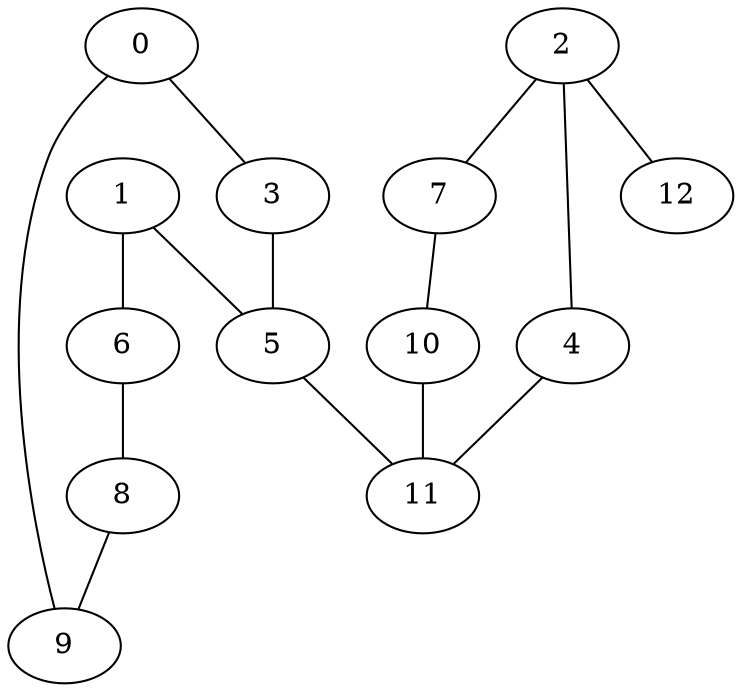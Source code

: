 graph "sampletest150-mod2_image16.bmp" {
	0	 [type=corner,
		x=258,
		y=356];
	3	 [type=corner,
		x=250,
		y=276];
	0 -- 3	 [angle0="1.47",
		frequency=1,
		type0=line];
	9	 [type=corner,
		x=53,
		y=345];
	0 -- 9	 [angle0=".05",
		frequency=1,
		type0=line];
	1	 [type=corner,
		x=264,
		y=244];
	5	 [type=intersection,
		x=263,
		y=247];
	1 -- 5	 [angle0="-1.25",
		frequency=1,
		type0=line];
	6	 [type=corner,
		x=254,
		y=165];
	1 -- 6	 [angle0="1.44",
		frequency=1,
		type0=line];
	2	 [type=intersection,
		x=460,
		y=309];
	4	 [type=corner,
		x=365,
		y=294];
	2 -- 4	 [angle0=".16",
		frequency=1,
		type0=line];
	7	 [type=corner,
		x=453,
		y=212];
	2 -- 7	 [angle0="1.50",
		frequency=1,
		type0=line];
	12	 [type=endpoint,
		x=523,
		y=327];
	2 -- 12	 [angle0=".28",
		frequency=1,
		type0=line];
	3 -- 5	 [angle0="-1.15",
		frequency=1,
		type0=line];
	11	 [type=intersection,
		x=335,
		y=268];
	4 -- 11	 [angle0=".71",
		frequency=1,
		type0=line];
	5 -- 11	 [angle0=".28",
		frequency=1,
		type0=line];
	8	 [type=corner,
		x=49,
		y=153];
	6 -- 8	 [angle0=".06",
		frequency=1,
		type0=line];
	10	 [type=corner,
		x=358,
		y=212];
	7 -- 10	 [angle0=".00",
		frequency=1,
		type0=line];
	8 -- 9	 [angle0="1.55",
		frequency=1,
		type0=line];
	10 -- 11	 [angle0="-1.18",
		frequency=1,
		type0=line];
}
